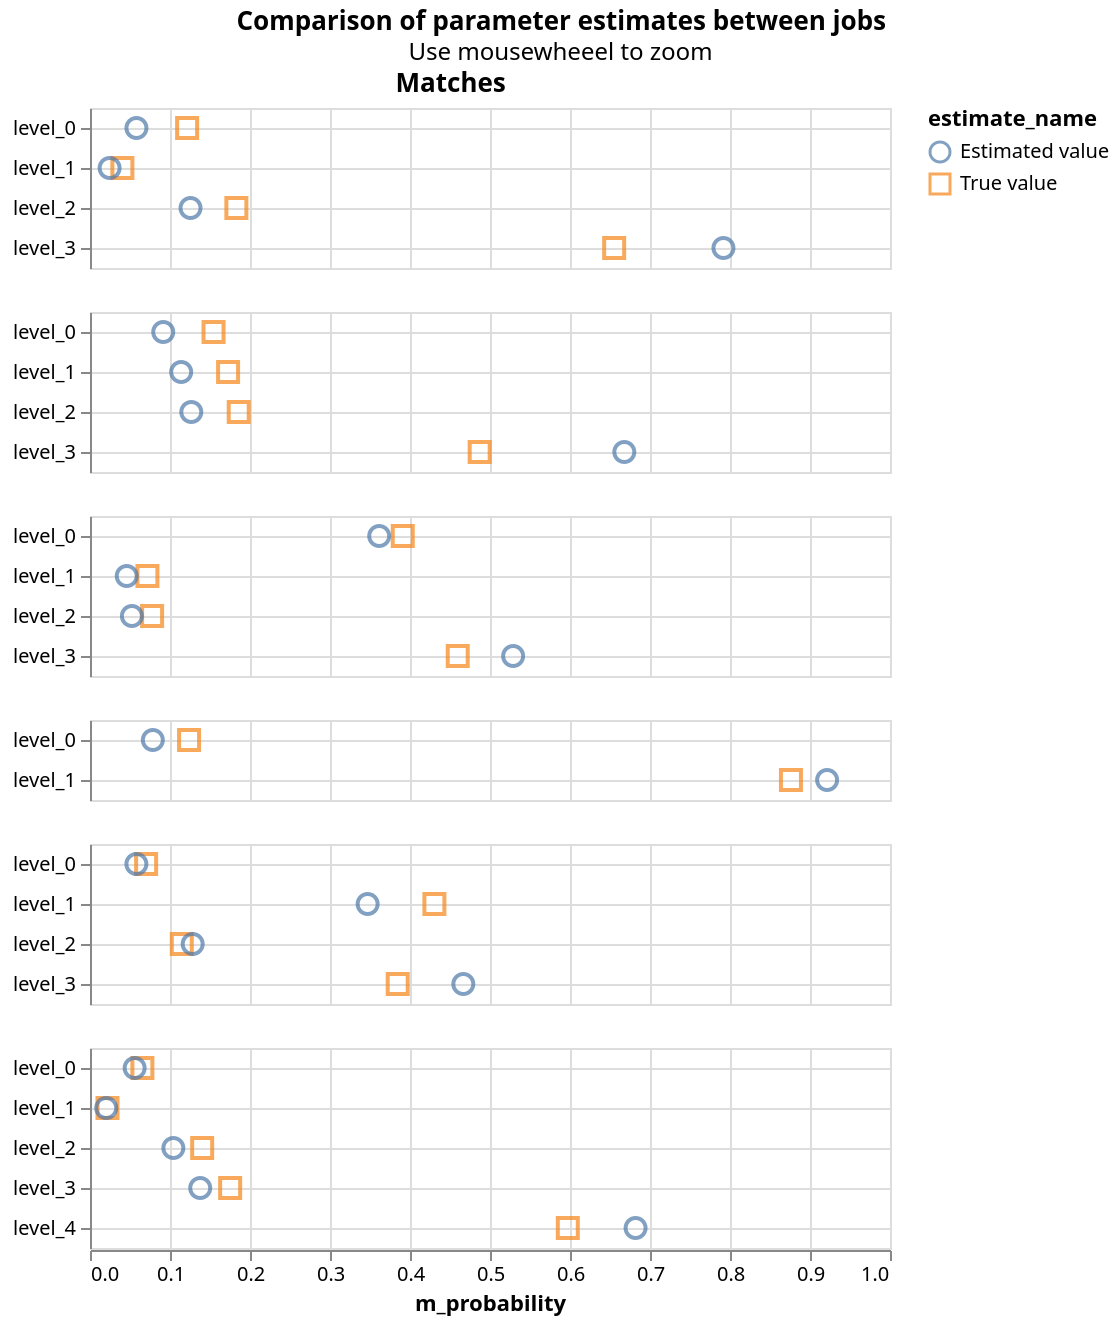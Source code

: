 {
  "config": {
    "view": { "continuousWidth": 400, "continuousHeight": 300 },
    "title": { "anchor": "middle" }
  },
  "hconcat": [
    {
      "mark": { "type": "point", "filled": false, "opacity": 0.7, "size": 100 },
      "encoding": {
        "color": { "type": "nominal", "field": "estimate_name" },
        "row": {
          "type": "nominal",
          "field": "column_name",
          "header": { "labels": false },
          "sort": { "field": "gamma_index" },
          "title": null
        },
        "shape": {
          "type": "nominal",
          "field": "estimate_name",
          "scale": {
            "range": ["circle", "square", "triangle", "diamond", "cross"]
          }
        },
        "tooltip": [
          { "type": "nominal", "field": "column_name" },
          { "type": "nominal", "field": "estimate_name" },
          { "type": "quantitative", "field": "m_probability" },
          { "type": "quantitative", "field": "u_probability" }
        ],
        "x": {
          "type": "quantitative",
          "field": "m_probability",
          "scale": { "domain": [0, 1] }
        },
        "y": {
          "type": "nominal",
          "axis": { "grid": true, "title": null },
          "field": "level_name"
        }
      },
      "resolve": { "scale": { "y": "independent" } },
      "selection": {
        "selector076": {
          "type": "interval",
          "bind": "scales",
          "encodings": ["x", "y"]
        }
      },
      "title": "Matches",
      "transform": [{ "filter": "(datum.gamma_index !== 1000001)" }]
    }
  ],
  "data": { "name": "data-ee2416515a4832f1bd30193c5ad65c6c" },
  "title": {
    "text": "Comparison of parameter estimates between jobs",
    "subtitle": "Use mousewheeel to zoom"
  },
  "$schema": "https://vega.github.io/schema/vega-lite/v4.8.1.json",
  "datasets": {
    "data-ee2416515a4832f1bd30193c5ad65c6c": [
      {
        "m_probability": 0.12140211638205875,
        "u_probability": 0.9820176627699425,
        "bayes_factor": 0.12362518616989443,
        "log2_bayes_factor": -3.0159554013150593,
        "gamma_column_name": "gamma_surname_std",
        "level_name": "level_0",
        "gamma_index": 0,
        "column_name": "surname_std",
        "max_gamma_index": 3,
        "num_levels": 4,
        "level_proportion": null,
        "estimate_name": "True value"
      },
      {
        "m_probability": 0.040466007404380305,
        "u_probability": 0.016641037570868815,
        "bayes_factor": 2.431699780260012,
        "log2_bayes_factor": 1.281965123408973,
        "gamma_column_name": "gamma_surname_std",
        "level_name": "level_1",
        "gamma_index": 1,
        "column_name": "surname_std",
        "max_gamma_index": 3,
        "num_levels": 4,
        "level_proportion": null,
        "estimate_name": "True value"
      },
      {
        "m_probability": 0.18294854463667662,
        "u_probability": 0.0008705474456535192,
        "bayes_factor": 210.15344488126928,
        "log2_bayes_factor": 7.715299295431348,
        "gamma_column_name": "gamma_surname_std",
        "level_name": "level_2",
        "gamma_index": 2,
        "column_name": "surname_std",
        "max_gamma_index": 3,
        "num_levels": 4,
        "level_proportion": null,
        "estimate_name": "True value"
      },
      {
        "m_probability": 0.6551833315768844,
        "u_probability": 0.00047075221353524294,
        "bayes_factor": 1391.7796087597876,
        "log2_bayes_factor": 10.442715060128476,
        "gamma_column_name": "gamma_surname_std",
        "level_name": "level_3",
        "gamma_index": 3,
        "column_name": "surname_std",
        "max_gamma_index": 3,
        "num_levels": 4,
        "level_proportion": null,
        "estimate_name": "True value"
      },
      {
        "m_probability": 0.05804723250199724,
        "u_probability": 0.9821113543021042,
        "bayes_factor": 0.05910453254381327,
        "log2_bayes_factor": -4.080587419308554,
        "gamma_column_name": "gamma_surname_std",
        "level_name": "level_0",
        "gamma_index": 0,
        "column_name": "surname_std",
        "max_gamma_index": 3,
        "num_levels": 4,
        "level_proportion": null,
        "estimate_name": "Estimated value"
      },
      {
        "m_probability": 0.02450217267677071,
        "u_probability": 0.016539107782578024,
        "bayes_factor": 1.4814688312619153,
        "log2_bayes_factor": 0.5670282736451999,
        "gamma_column_name": "gamma_surname_std",
        "level_name": "level_1",
        "gamma_index": 1,
        "column_name": "surname_std",
        "max_gamma_index": 3,
        "num_levels": 4,
        "level_proportion": null,
        "estimate_name": "Estimated value"
      },
      {
        "m_probability": 0.1256406641788184,
        "u_probability": 0.0008671767389992919,
        "bayes_factor": 144.88472594849085,
        "log2_bayes_factor": 7.178761700750618,
        "gamma_column_name": "gamma_surname_std",
        "level_name": "level_2",
        "gamma_index": 2,
        "column_name": "surname_std",
        "max_gamma_index": 3,
        "num_levels": 4,
        "level_proportion": null,
        "estimate_name": "Estimated value"
      },
      {
        "m_probability": 0.791809930642413,
        "u_probability": 0.0004823611763184986,
        "bayes_factor": 1641.5291476932387,
        "log2_bayes_factor": 10.680824651910262,
        "gamma_column_name": "gamma_surname_std",
        "level_name": "level_3",
        "gamma_index": 3,
        "column_name": "surname_std",
        "max_gamma_index": 3,
        "num_levels": 4,
        "level_proportion": null,
        "estimate_name": "Estimated value"
      },
      {
        "m_probability": 0.1544114219741055,
        "u_probability": 0.9685299347157791,
        "bayes_factor": 0.15942865206269383,
        "log2_bayes_factor": -2.649017165219416,
        "gamma_column_name": "gamma_forename1_std",
        "level_name": "level_0",
        "gamma_index": 0,
        "column_name": "forename1_std",
        "max_gamma_index": 3,
        "num_levels": 4,
        "level_proportion": null,
        "estimate_name": "True value"
      },
      {
        "m_probability": 0.1726021061236783,
        "u_probability": 0.024072433104985948,
        "bayes_factor": 7.170114685579019,
        "log2_bayes_factor": 2.8419961949373436,
        "gamma_column_name": "gamma_forename1_std",
        "level_name": "level_1",
        "gamma_index": 1,
        "column_name": "forename1_std",
        "max_gamma_index": 3,
        "num_levels": 4,
        "level_proportion": null,
        "estimate_name": "True value"
      },
      {
        "m_probability": 0.18588889964539387,
        "u_probability": 0.0026674924563188872,
        "bayes_factor": 69.6867573908414,
        "log2_bayes_factor": 6.122812620970769,
        "gamma_column_name": "gamma_forename1_std",
        "level_name": "level_2",
        "gamma_index": 2,
        "column_name": "forename1_std",
        "max_gamma_index": 3,
        "num_levels": 4,
        "level_proportion": null,
        "estimate_name": "True value"
      },
      {
        "m_probability": 0.4870975722568223,
        "u_probability": 0.004730139722916126,
        "bayes_factor": 102.97741732595739,
        "log2_bayes_factor": 6.6861841826790025,
        "gamma_column_name": "gamma_forename1_std",
        "level_name": "level_3",
        "gamma_index": 3,
        "column_name": "forename1_std",
        "max_gamma_index": 3,
        "num_levels": 4,
        "level_proportion": null,
        "estimate_name": "True value"
      },
      {
        "m_probability": 0.09153657049954747,
        "u_probability": 0.969905943692851,
        "bayes_factor": 0.09437674971969777,
        "log2_bayes_factor": -3.4054247030215055,
        "gamma_column_name": "gamma_forename1_std",
        "level_name": "level_0",
        "gamma_index": 0,
        "column_name": "forename1_std",
        "max_gamma_index": 3,
        "num_levels": 4,
        "level_proportion": null,
        "estimate_name": "Estimated value"
      },
      {
        "m_probability": 0.11396035288822919,
        "u_probability": 0.02293469576093385,
        "bayes_factor": 4.968906240402161,
        "log2_bayes_factor": 2.3129283195529413,
        "gamma_column_name": "gamma_forename1_std",
        "level_name": "level_1",
        "gamma_index": 1,
        "column_name": "forename1_std",
        "max_gamma_index": 3,
        "num_levels": 4,
        "level_proportion": null,
        "estimate_name": "Estimated value"
      },
      {
        "m_probability": 0.12661039495592427,
        "u_probability": 0.002519535742279214,
        "bayes_factor": 50.251478012925666,
        "log2_bayes_factor": 5.651094124821906,
        "gamma_column_name": "gamma_forename1_std",
        "level_name": "level_2",
        "gamma_index": 2,
        "column_name": "forename1_std",
        "max_gamma_index": 3,
        "num_levels": 4,
        "level_proportion": null,
        "estimate_name": "Estimated value"
      },
      {
        "m_probability": 0.6678926816562988,
        "u_probability": 0.004639824803935962,
        "bayes_factor": 143.9478234371534,
        "log2_bayes_factor": 7.169402164572808,
        "gamma_column_name": "gamma_forename1_std",
        "level_name": "level_3",
        "gamma_index": 3,
        "column_name": "forename1_std",
        "max_gamma_index": 3,
        "num_levels": 4,
        "level_proportion": null,
        "estimate_name": "Estimated value"
      },
      {
        "m_probability": 0.39095170388214284,
        "u_probability": 0.9731348586773443,
        "bayes_factor": 0.4017446301466507,
        "log2_bayes_factor": -1.3156493544034762,
        "gamma_column_name": "gamma_forename2_std",
        "level_name": "level_0",
        "gamma_index": 0,
        "column_name": "forename2_std",
        "max_gamma_index": 3,
        "num_levels": 4,
        "level_proportion": null,
        "estimate_name": "True value"
      },
      {
        "m_probability": 0.07177189894738198,
        "u_probability": 0.023269297127766066,
        "bayes_factor": 3.0844033901539825,
        "log2_bayes_factor": 1.6249914588057885,
        "gamma_column_name": "gamma_forename2_std",
        "level_name": "level_1",
        "gamma_index": 1,
        "column_name": "forename2_std",
        "max_gamma_index": 3,
        "num_levels": 4,
        "level_proportion": null,
        "estimate_name": "True value"
      },
      {
        "m_probability": 0.07763319554992328,
        "u_probability": 0.0011865431723374524,
        "bayes_factor": 65.42804118706304,
        "log2_bayes_factor": 6.031837174206893,
        "gamma_column_name": "gamma_forename2_std",
        "level_name": "level_2",
        "gamma_index": 2,
        "column_name": "forename2_std",
        "max_gamma_index": 3,
        "num_levels": 4,
        "level_proportion": null,
        "estimate_name": "True value"
      },
      {
        "m_probability": 0.4596432016205519,
        "u_probability": 0.002409301022552178,
        "bayes_factor": 190.77865211448372,
        "log2_bayes_factor": 7.575755934432305,
        "gamma_column_name": "gamma_forename2_std",
        "level_name": "level_3",
        "gamma_index": 3,
        "column_name": "forename2_std",
        "max_gamma_index": 3,
        "num_levels": 4,
        "level_proportion": null,
        "estimate_name": "True value"
      },
      {
        "m_probability": 0.36149445093993765,
        "u_probability": 0.9733548604955468,
        "bayes_factor": 0.37139019448251015,
        "log2_bayes_factor": -1.4289923694314814,
        "gamma_column_name": "gamma_forename2_std",
        "level_name": "level_0",
        "gamma_index": 0,
        "column_name": "forename2_std",
        "max_gamma_index": 3,
        "num_levels": 4,
        "level_proportion": null,
        "estimate_name": "Estimated value"
      },
      {
        "m_probability": 0.04589490468091026,
        "u_probability": 0.022667539009187738,
        "bayes_factor": 2.0246972846195552,
        "log2_bayes_factor": 1.0177062247260014,
        "gamma_column_name": "gamma_forename2_std",
        "level_name": "level_1",
        "gamma_index": 1,
        "column_name": "forename2_std",
        "max_gamma_index": 3,
        "num_levels": 4,
        "level_proportion": null,
        "estimate_name": "Estimated value"
      },
      {
        "m_probability": 0.05236115609369401,
        "u_probability": 0.0014172048457220042,
        "bayes_factor": 36.94678031320044,
        "log2_bayes_factor": 5.207376742653486,
        "gamma_column_name": "gamma_forename2_std",
        "level_name": "level_2",
        "gamma_index": 2,
        "column_name": "forename2_std",
        "max_gamma_index": 3,
        "num_levels": 4,
        "level_proportion": null,
        "estimate_name": "Estimated value"
      },
      {
        "m_probability": 0.5289084609231074,
        "u_probability": 0.0025603956495434273,
        "bayes_factor": 206.57294157542526,
        "log2_bayes_factor": 7.690507481676075,
        "gamma_column_name": "gamma_forename2_std",
        "level_name": "level_3",
        "gamma_index": 3,
        "column_name": "forename2_std",
        "max_gamma_index": 3,
        "num_levels": 4,
        "level_proportion": null,
        "estimate_name": "Estimated value"
      },
      {
        "m_probability": 0.12383415602114342,
        "u_probability": 0.9613885865226609,
        "bayes_factor": 0.1288075995046406,
        "log2_bayes_factor": -2.956710381526239,
        "gamma_column_name": "gamma_occupation",
        "level_name": "level_0",
        "gamma_index": 0,
        "column_name": "occupation",
        "max_gamma_index": 1,
        "num_levels": 2,
        "level_proportion": null,
        "estimate_name": "True value"
      },
      {
        "m_probability": 0.8761658439788566,
        "u_probability": 0.03861141347733908,
        "bayes_factor": 22.69188732220527,
        "log2_bayes_factor": 4.5041047002463035,
        "gamma_column_name": "gamma_occupation",
        "level_name": "level_1",
        "gamma_index": 1,
        "column_name": "occupation",
        "max_gamma_index": 1,
        "num_levels": 2,
        "level_proportion": null,
        "estimate_name": "True value"
      },
      {
        "m_probability": 0.07854092479987937,
        "u_probability": 0.9598105950725482,
        "bayes_factor": 0.08182960805297505,
        "log2_bayes_factor": -3.6112332480440976,
        "gamma_column_name": "gamma_occupation",
        "level_name": "level_0",
        "gamma_index": 0,
        "column_name": "occupation",
        "max_gamma_index": 1,
        "num_levels": 2,
        "level_proportion": null,
        "estimate_name": "Estimated value"
      },
      {
        "m_probability": 0.9213716759343128,
        "u_probability": 0.04018940492745183,
        "bayes_factor": 22.925735715607956,
        "log2_bayes_factor": 4.518896127343586,
        "gamma_column_name": "gamma_occupation",
        "level_name": "level_1",
        "gamma_index": 1,
        "column_name": "occupation",
        "max_gamma_index": 1,
        "num_levels": 2,
        "level_proportion": null,
        "estimate_name": "Estimated value"
      },
      {
        "m_probability": 0.0701545640159956,
        "u_probability": 0.9951338688934656,
        "bayes_factor": 0.07049761465158817,
        "log2_bayes_factor": -3.8262817462851957,
        "gamma_column_name": "gamma_dob",
        "level_name": "level_0",
        "gamma_index": 0,
        "column_name": "dob",
        "max_gamma_index": 3,
        "num_levels": 4,
        "level_proportion": null,
        "estimate_name": "True value"
      },
      {
        "m_probability": 0.430486876107942,
        "u_probability": 0.004511376951052401,
        "bayes_factor": 95.42250199410167,
        "log2_bayes_factor": 6.576257609412893,
        "gamma_column_name": "gamma_dob",
        "level_name": "level_1",
        "gamma_index": 1,
        "column_name": "dob",
        "max_gamma_index": 3,
        "num_levels": 4,
        "level_proportion": null,
        "estimate_name": "True value"
      },
      {
        "m_probability": 0.1147337033525214,
        "u_probability": 0.0003354398246564214,
        "bayes_factor": 342.03959971073465,
        "log2_bayes_factor": 8.418019552894766,
        "gamma_column_name": "gamma_dob",
        "level_name": "level_2",
        "gamma_index": 2,
        "column_name": "dob",
        "max_gamma_index": 3,
        "num_levels": 4,
        "level_proportion": null,
        "estimate_name": "True value"
      },
      {
        "m_probability": 0.384624856523541,
        "u_probability": 1.9314330825580734e-5,
        "bayes_factor": 19913.962331748364,
        "log2_bayes_factor": 14.281492685872509,
        "gamma_column_name": "gamma_dob",
        "level_name": "level_3",
        "gamma_index": 3,
        "column_name": "dob",
        "max_gamma_index": 3,
        "num_levels": 4,
        "level_proportion": null,
        "estimate_name": "True value"
      },
      {
        "m_probability": 0.05797598613259199,
        "u_probability": 0.9950019120768225,
        "bayes_factor": 0.05826721077508418,
        "log2_bayes_factor": -4.101171938592939,
        "gamma_column_name": "gamma_dob",
        "level_name": "level_0",
        "gamma_index": 0,
        "column_name": "dob",
        "max_gamma_index": 3,
        "num_levels": 4,
        "level_proportion": null,
        "estimate_name": "Estimated value"
      },
      {
        "m_probability": 0.3470340446830357,
        "u_probability": 0.004636923193921289,
        "bayes_factor": 74.84144769487993,
        "log2_bayes_factor": 6.225765560494702,
        "gamma_column_name": "gamma_dob",
        "level_name": "level_1",
        "gamma_index": 1,
        "column_name": "dob",
        "max_gamma_index": 3,
        "num_levels": 4,
        "level_proportion": null,
        "estimate_name": "Estimated value"
      },
      {
        "m_probability": 0.12834854477035645,
        "u_probability": 0.0003429498990527578,
        "bayes_factor": 374.24867342098827,
        "log2_bayes_factor": 8.547853392224473,
        "gamma_column_name": "gamma_dob",
        "level_name": "level_2",
        "gamma_index": 2,
        "column_name": "dob",
        "max_gamma_index": 3,
        "num_levels": 4,
        "level_proportion": null,
        "estimate_name": "Estimated value"
      },
      {
        "m_probability": 0.46664142441401535,
        "u_probability": 1.8214830203485597e-5,
        "bayes_factor": 25618.763348379645,
        "log2_bayes_factor": 14.644913216110352,
        "gamma_column_name": "gamma_dob",
        "level_name": "level_3",
        "gamma_index": 3,
        "column_name": "dob",
        "max_gamma_index": 3,
        "num_levels": 4,
        "level_proportion": null,
        "estimate_name": "Estimated value"
      },
      {
        "m_probability": 0.06546442261733629,
        "u_probability": 0.6907122232932208,
        "bayes_factor": 0.09477814408033917,
        "log2_bayes_factor": -3.399301778986803,
        "gamma_column_name": "gamma_postcode",
        "level_name": "level_0",
        "gamma_index": 0,
        "column_name": "postcode",
        "max_gamma_index": 4,
        "num_levels": 5,
        "level_proportion": null,
        "estimate_name": "True value"
      },
      {
        "m_probability": 0.021853819347834424,
        "u_probability": 0.222111677153541,
        "bayes_factor": 0.09839113201026055,
        "log2_bayes_factor": -3.3453278984109724,
        "gamma_column_name": "gamma_postcode",
        "level_name": "level_1",
        "gamma_index": 1,
        "column_name": "postcode",
        "max_gamma_index": 4,
        "num_levels": 5,
        "level_proportion": null,
        "estimate_name": "True value"
      },
      {
        "m_probability": 0.1402251994052269,
        "u_probability": 0.07896987565717088,
        "bayes_factor": 1.7756796276846323,
        "log2_bayes_factor": 0.8283713107174787,
        "gamma_column_name": "gamma_postcode",
        "level_name": "level_2",
        "gamma_index": 2,
        "column_name": "postcode",
        "max_gamma_index": 4,
        "num_levels": 5,
        "level_proportion": null,
        "estimate_name": "True value"
      },
      {
        "m_probability": 0.17520711400941888,
        "u_probability": 0.008186546410062974,
        "bayes_factor": 21.40183481938767,
        "log2_bayes_factor": 4.419662581764182,
        "gamma_column_name": "gamma_postcode",
        "level_name": "level_3",
        "gamma_index": 3,
        "column_name": "postcode",
        "max_gamma_index": 4,
        "num_levels": 5,
        "level_proportion": null,
        "estimate_name": "True value"
      },
      {
        "m_probability": 0.5972494446201835,
        "u_probability": 1.967748600438808e-5,
        "bayes_factor": 30351.918150875415,
        "log2_bayes_factor": 14.889500072943456,
        "gamma_column_name": "gamma_postcode",
        "level_name": "level_4",
        "gamma_index": 4,
        "column_name": "postcode",
        "max_gamma_index": 4,
        "num_levels": 5,
        "level_proportion": null,
        "estimate_name": "True value"
      },
      {
        "m_probability": 0.05581175220962682,
        "u_probability": 0.6836715056752725,
        "bayes_factor": 0.08163533472775164,
        "log2_bayes_factor": -3.6146624517628827,
        "gamma_column_name": "gamma_postcode",
        "level_name": "level_0",
        "gamma_index": 0,
        "column_name": "postcode",
        "max_gamma_index": 4,
        "num_levels": 5,
        "level_proportion": null,
        "estimate_name": "Estimated value"
      },
      {
        "m_probability": 0.02025389715648785,
        "u_probability": 0.22738522416324647,
        "bayes_factor": 0.08907305754373462,
        "log2_bayes_factor": -3.4888670725733464,
        "gamma_column_name": "gamma_postcode",
        "level_name": "level_1",
        "gamma_index": 1,
        "column_name": "postcode",
        "max_gamma_index": 4,
        "num_levels": 5,
        "level_proportion": null,
        "estimate_name": "Estimated value"
      },
      {
        "m_probability": 0.10419377564529873,
        "u_probability": 0.0809636130339601,
        "bayes_factor": 1.2869210221830734,
        "log2_bayes_factor": 0.36392351867050116,
        "gamma_column_name": "gamma_postcode",
        "level_name": "level_2",
        "gamma_index": 2,
        "column_name": "postcode",
        "max_gamma_index": 4,
        "num_levels": 5,
        "level_proportion": null,
        "estimate_name": "Estimated value"
      },
      {
        "m_probability": 0.1377701401577579,
        "u_probability": 0.00796434830806338,
        "bayes_factor": 17.29835698148393,
        "log2_bayes_factor": 4.1125631103660005,
        "gamma_column_name": "gamma_postcode",
        "level_name": "level_3",
        "gamma_index": 3,
        "column_name": "postcode",
        "max_gamma_index": 4,
        "num_levels": 5,
        "level_proportion": null,
        "estimate_name": "Estimated value"
      },
      {
        "m_probability": 0.6819704348308288,
        "u_probability": 1.5308819457700243e-5,
        "bayes_factor": 44547.55226000146,
        "log2_bayes_factor": 15.443058542174912,
        "gamma_column_name": "gamma_postcode",
        "level_name": "level_4",
        "gamma_index": 4,
        "column_name": "postcode",
        "max_gamma_index": 4,
        "num_levels": 5,
        "level_proportion": null,
        "estimate_name": "Estimated value"
      }
    ]
  }
}
